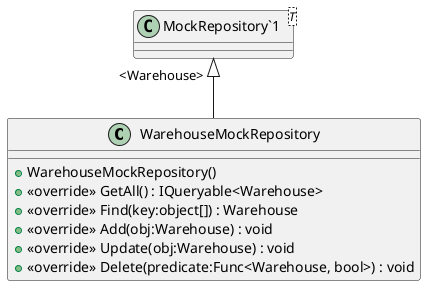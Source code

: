 @startuml
class WarehouseMockRepository {
    + WarehouseMockRepository()
    + <<override>> GetAll() : IQueryable<Warehouse>
    + <<override>> Find(key:object[]) : Warehouse
    + <<override>> Add(obj:Warehouse) : void
    + <<override>> Update(obj:Warehouse) : void
    + <<override>> Delete(predicate:Func<Warehouse, bool>) : void
}
class "MockRepository`1"<T> {
}
"MockRepository`1" "<Warehouse>" <|-- WarehouseMockRepository
@enduml
